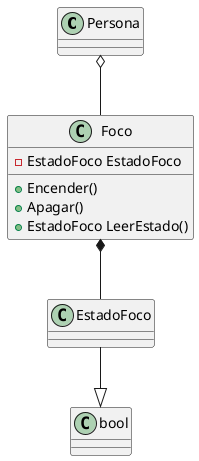@startuml iluminacion

class Persona
class Foco{
    - EstadoFoco EstadoFoco
    + Encender()
    + Apagar()
    + EstadoFoco LeerEstado()
}
class EstadoFoco

Foco *-- EstadoFoco
EstadoFoco --|> bool 
Persona o-- Foco

@enduml